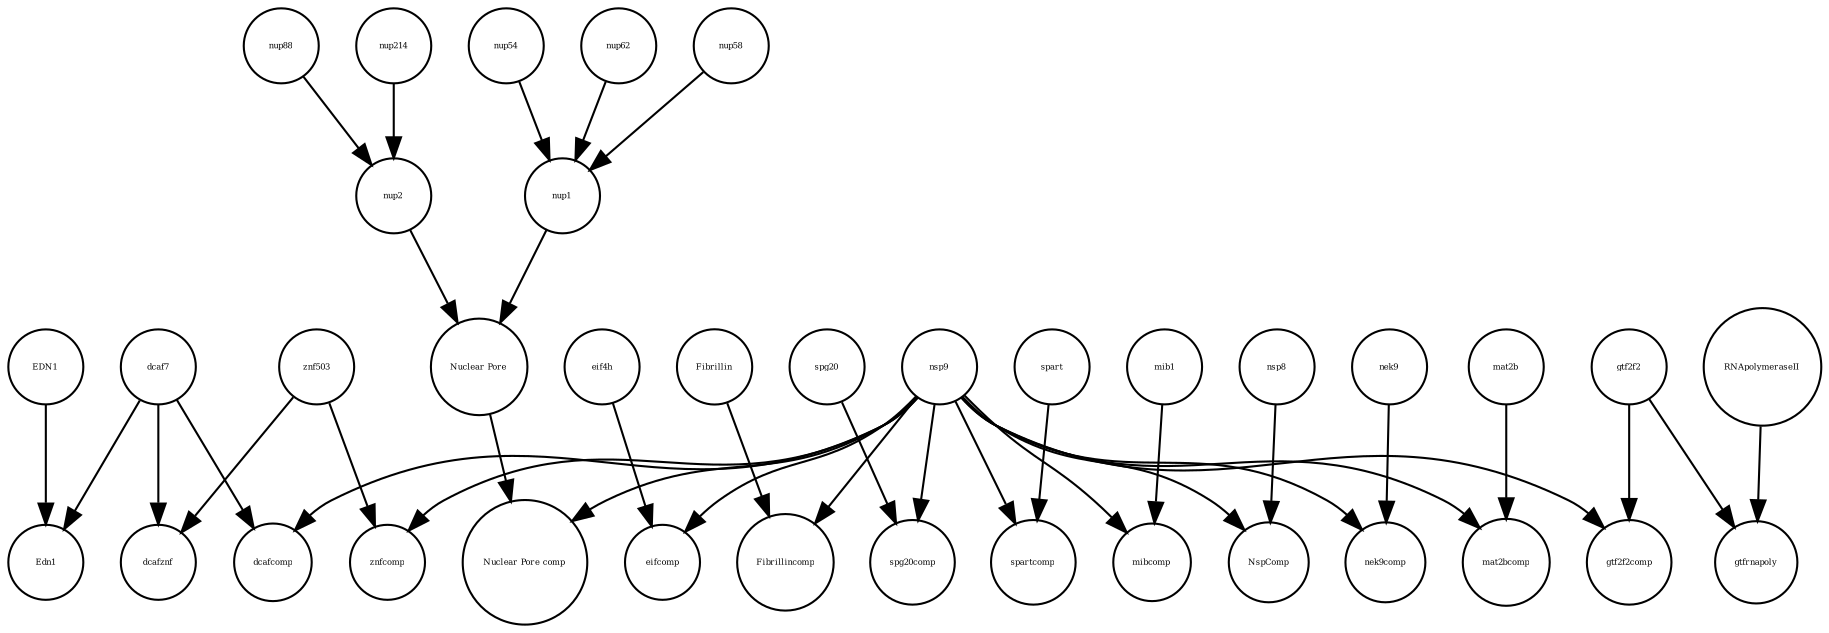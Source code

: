 strict digraph  {
nup2 [annotation="", bipartite=0, cls=complex, fontsize=4, label=nup2, shape=circle];
nsp8 [annotation=urn_miriam_uniprot_P0DTD1, bipartite=0, cls=macromolecule, fontsize=4, label=nsp8, shape=circle];
"Nuclear Pore comp" [annotation="", bipartite=0, cls=complex, fontsize=4, label="Nuclear Pore comp", shape=circle];
znfcomp [annotation="", bipartite=0, cls=complex, fontsize=4, label=znfcomp, shape=circle];
nup1 [annotation="", bipartite=0, cls=complex, fontsize=4, label=nup1, shape=circle];
spg20 [annotation="", bipartite=0, cls=macromolecule, fontsize=4, label=spg20, shape=circle];
mat2b [annotation=urn_miriam_uniprot_Q9NZL9, bipartite=0, cls=macromolecule, fontsize=4, label=mat2b, shape=circle];
Edn1 [annotation="", bipartite=0, cls="nucleic acid feature", fontsize=4, label=Edn1, shape=circle];
eifcomp [annotation="", bipartite=0, cls=complex, fontsize=4, label=eifcomp, shape=circle];
mib1 [annotation=urn_miriam_uniprot_Q86YT6, bipartite=0, cls=macromolecule, fontsize=4, label=mib1, shape=circle];
Fibrillincomp [annotation="", bipartite=0, cls=complex, fontsize=4, label=Fibrillincomp, shape=circle];
nek9 [annotation=urn_miriam_uniprot_Q8TD19, bipartite=0, cls=macromolecule, fontsize=4, label=nek9, shape=circle];
dcaf7 [annotation=urn_miriam_uniprot_P61962, bipartite=0, cls=macromolecule, fontsize=4, label=dcaf7, shape=circle];
nsp9 [annotation=urn_miriam_uniprot_P0DTD1, bipartite=0, cls=macromolecule, fontsize=4, label=nsp9, shape=circle];
spg20comp [annotation="", bipartite=0, cls=complex, fontsize=4, label=spg20comp, shape=circle];
spartcomp [annotation="", bipartite=0, cls=complex, fontsize=4, label=spartcomp, shape=circle];
Fibrillin [annotation="", bipartite=0, cls=complex, fontsize=4, label=Fibrillin, shape=circle];
"Nuclear Pore" [annotation="", bipartite=0, cls=complex, fontsize=4, label="Nuclear Pore", shape=circle];
gtfrnapoly [annotation="", bipartite=0, cls=complex, fontsize=4, label=gtfrnapoly, shape=circle];
mibcomp [annotation="", bipartite=0, cls=complex, fontsize=4, label=mibcomp, shape=circle];
eif4h [annotation=urn_miriam_uniprot_Q15056, bipartite=0, cls=macromolecule, fontsize=4, label=eif4h, shape=circle];
EDN1 [annotation="", bipartite=0, cls="nucleic acid feature", fontsize=4, label=EDN1, shape=circle];
dcafcomp [annotation="", bipartite=0, cls=complex, fontsize=4, label=dcafcomp, shape=circle];
spart [annotation=urn_miriam_uniprot_Q8N0X7, bipartite=0, cls=macromolecule, fontsize=4, label=spart, shape=circle];
nup54 [annotation=urn_miriam_uniprot_Q7Z3B4, bipartite=0, cls=macromolecule, fontsize=4, label=nup54, shape=circle];
dcafznf [annotation="", bipartite=0, cls=complex, fontsize=4, label=dcafznf, shape=circle];
nup62 [annotation=urn_miriam_uniprot_P37198, bipartite=0, cls=macromolecule, fontsize=4, label=nup62, shape=circle];
znf503 [annotation=urn_miriam_uniprot_Q96F45, bipartite=0, cls=macromolecule, fontsize=4, label=znf503, shape=circle];
NspComp [annotation="", bipartite=0, cls=complex, fontsize=4, label=NspComp, shape=circle];
nup214 [annotation=urn_miriam_uniprot_P35658, bipartite=0, cls=macromolecule, fontsize=4, label=nup214, shape=circle];
nup88 [annotation=urn_miriam_uniprot_Q99567, bipartite=0, cls=macromolecule, fontsize=4, label=nup88, shape=circle];
nek9comp [annotation="", bipartite=0, cls=complex, fontsize=4, label=nek9comp, shape=circle];
gtf2f2comp [annotation="", bipartite=0, cls=complex, fontsize=4, label=gtf2f2comp, shape=circle];
nup58 [annotation=urn_miriam_uniprot_Q9BVL2, bipartite=0, cls=macromolecule, fontsize=4, label=nup58, shape=circle];
RNApolymeraseII [annotation=urn_miriam_uniprot_P30876, bipartite=0, cls=macromolecule, fontsize=4, label=RNApolymeraseII, shape=circle];
mat2bcomp [annotation="", bipartite=0, cls=complex, fontsize=4, label=mat2bcomp, shape=circle];
gtf2f2 [annotation=urn_miriam_uniprot_P13984, bipartite=0, cls=macromolecule, fontsize=4, label=gtf2f2, shape=circle];
nup2 -> "Nuclear Pore"  [annotation="", interaction_type=production];
nsp8 -> NspComp  [annotation="", interaction_type=production];
nup1 -> "Nuclear Pore"  [annotation="", interaction_type=production];
spg20 -> spg20comp  [annotation="", interaction_type=production];
mat2b -> mat2bcomp  [annotation="", interaction_type=production];
mib1 -> mibcomp  [annotation="", interaction_type=production];
nek9 -> nek9comp  [annotation="", interaction_type=production];
dcaf7 -> Edn1  [annotation=urn_miriam_pubmed_27880803, interaction_type=catalysis];
dcaf7 -> dcafznf  [annotation="", interaction_type=production];
dcaf7 -> dcafcomp  [annotation="", interaction_type=production];
nsp9 -> spartcomp  [annotation="", interaction_type=production];
nsp9 -> znfcomp  [annotation="", interaction_type=production];
nsp9 -> eifcomp  [annotation="", interaction_type=production];
nsp9 -> nek9comp  [annotation="", interaction_type=production];
nsp9 -> spg20comp  [annotation="", interaction_type=production];
nsp9 -> Fibrillincomp  [annotation="", interaction_type=production];
nsp9 -> mat2bcomp  [annotation="", interaction_type=production];
nsp9 -> gtf2f2comp  [annotation="", interaction_type=production];
nsp9 -> dcafcomp  [annotation="", interaction_type=production];
nsp9 -> mibcomp  [annotation="", interaction_type=production];
nsp9 -> "Nuclear Pore comp"  [annotation="", interaction_type=production];
nsp9 -> NspComp  [annotation="", interaction_type=production];
Fibrillin -> Fibrillincomp  [annotation="", interaction_type=production];
"Nuclear Pore" -> "Nuclear Pore comp"  [annotation="", interaction_type=production];
eif4h -> eifcomp  [annotation="", interaction_type=production];
EDN1 -> Edn1  [annotation="", interaction_type=production];
spart -> spartcomp  [annotation="", interaction_type=production];
nup54 -> nup1  [annotation="", interaction_type=production];
nup62 -> nup1  [annotation="", interaction_type=production];
znf503 -> dcafznf  [annotation="", interaction_type=production];
znf503 -> znfcomp  [annotation="", interaction_type=production];
nup214 -> nup2  [annotation="", interaction_type=production];
nup88 -> nup2  [annotation="", interaction_type=production];
nup58 -> nup1  [annotation="", interaction_type=production];
RNApolymeraseII -> gtfrnapoly  [annotation="", interaction_type=production];
gtf2f2 -> gtf2f2comp  [annotation="", interaction_type=production];
gtf2f2 -> gtfrnapoly  [annotation="", interaction_type=production];
}
